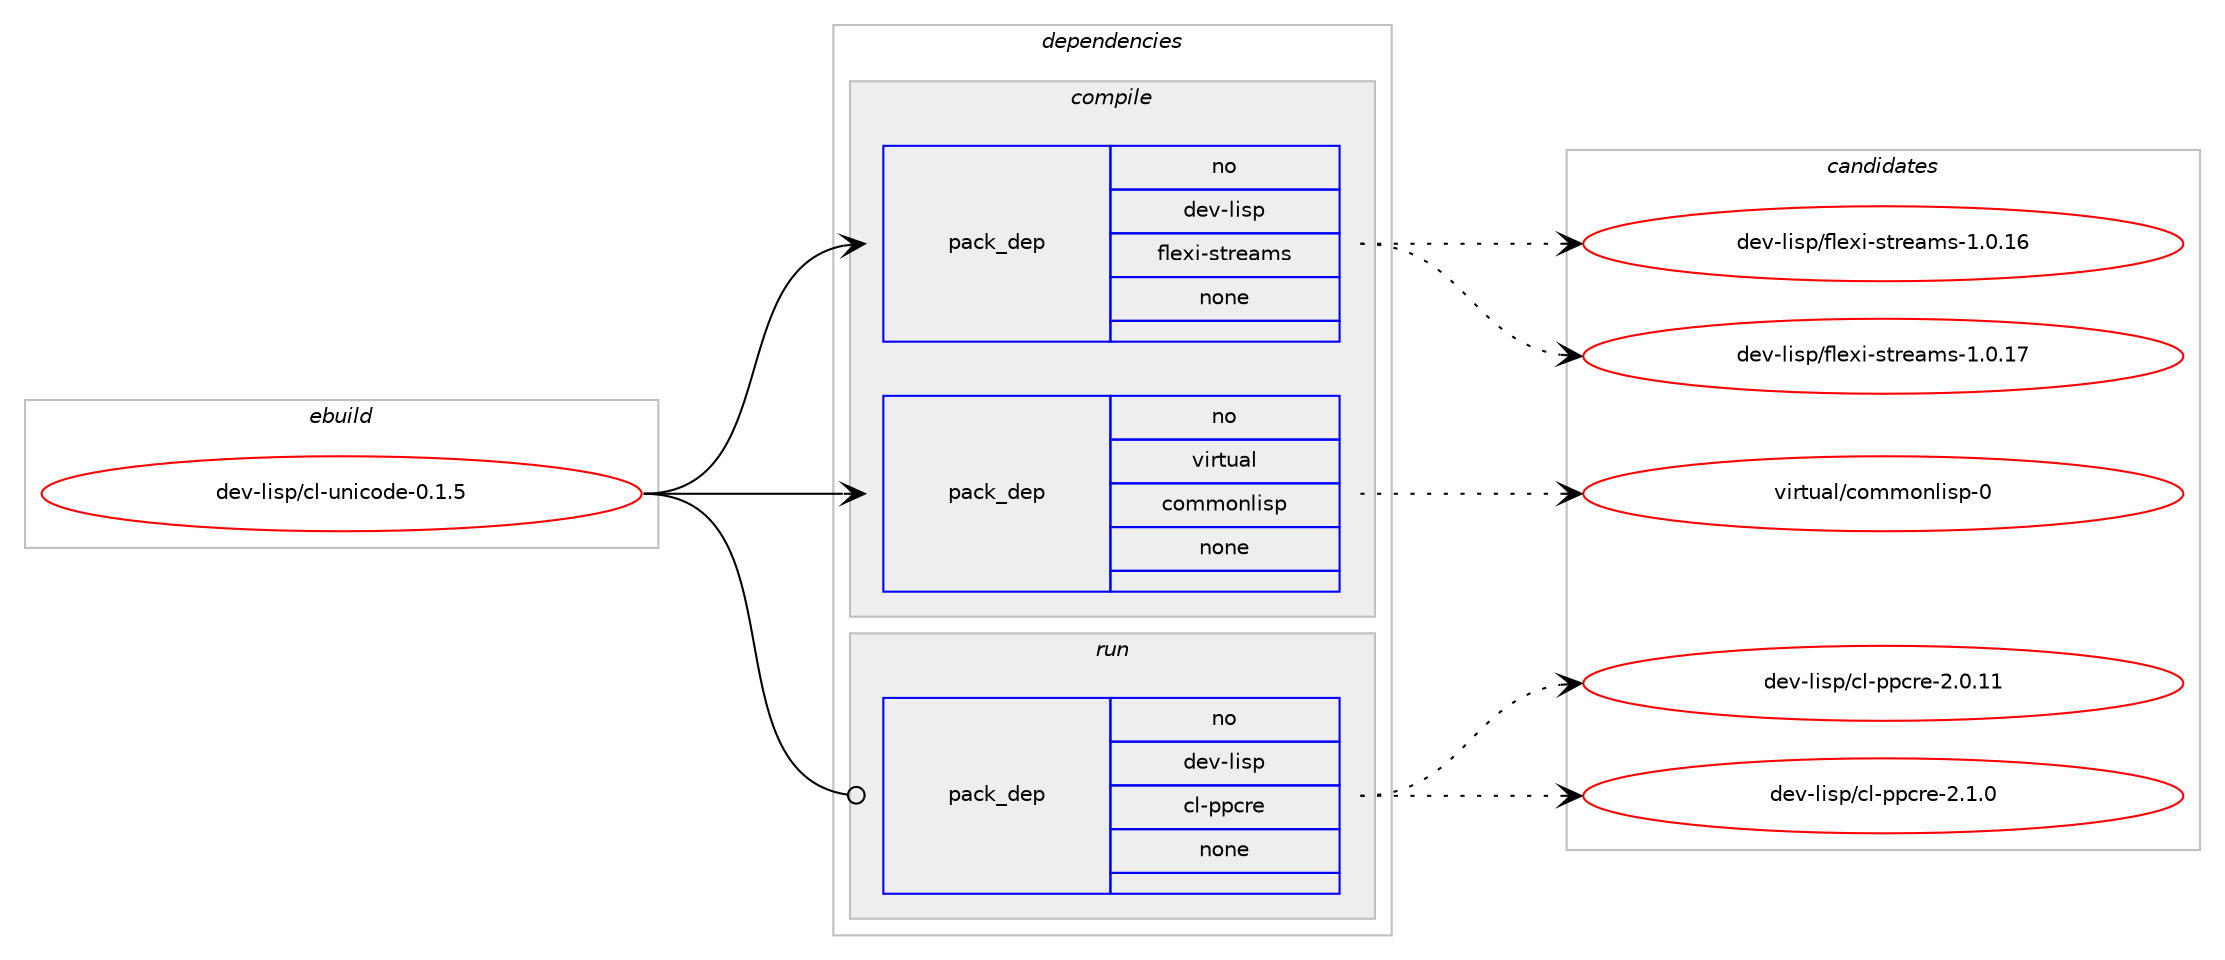 digraph prolog {

# *************
# Graph options
# *************

newrank=true;
concentrate=true;
compound=true;
graph [rankdir=LR,fontname=Helvetica,fontsize=10,ranksep=1.5];#, ranksep=2.5, nodesep=0.2];
edge  [arrowhead=vee];
node  [fontname=Helvetica,fontsize=10];

# **********
# The ebuild
# **********

subgraph cluster_leftcol {
color=gray;
rank=same;
label=<<i>ebuild</i>>;
id [label="dev-lisp/cl-unicode-0.1.5", color=red, width=4, href="../dev-lisp/cl-unicode-0.1.5.svg"];
}

# ****************
# The dependencies
# ****************

subgraph cluster_midcol {
color=gray;
label=<<i>dependencies</i>>;
subgraph cluster_compile {
fillcolor="#eeeeee";
style=filled;
label=<<i>compile</i>>;
subgraph pack425565 {
dependency570052 [label=<<TABLE BORDER="0" CELLBORDER="1" CELLSPACING="0" CELLPADDING="4" WIDTH="220"><TR><TD ROWSPAN="6" CELLPADDING="30">pack_dep</TD></TR><TR><TD WIDTH="110">no</TD></TR><TR><TD>dev-lisp</TD></TR><TR><TD>flexi-streams</TD></TR><TR><TD>none</TD></TR><TR><TD></TD></TR></TABLE>>, shape=none, color=blue];
}
id:e -> dependency570052:w [weight=20,style="solid",arrowhead="vee"];
subgraph pack425566 {
dependency570053 [label=<<TABLE BORDER="0" CELLBORDER="1" CELLSPACING="0" CELLPADDING="4" WIDTH="220"><TR><TD ROWSPAN="6" CELLPADDING="30">pack_dep</TD></TR><TR><TD WIDTH="110">no</TD></TR><TR><TD>virtual</TD></TR><TR><TD>commonlisp</TD></TR><TR><TD>none</TD></TR><TR><TD></TD></TR></TABLE>>, shape=none, color=blue];
}
id:e -> dependency570053:w [weight=20,style="solid",arrowhead="vee"];
}
subgraph cluster_compileandrun {
fillcolor="#eeeeee";
style=filled;
label=<<i>compile and run</i>>;
}
subgraph cluster_run {
fillcolor="#eeeeee";
style=filled;
label=<<i>run</i>>;
subgraph pack425567 {
dependency570054 [label=<<TABLE BORDER="0" CELLBORDER="1" CELLSPACING="0" CELLPADDING="4" WIDTH="220"><TR><TD ROWSPAN="6" CELLPADDING="30">pack_dep</TD></TR><TR><TD WIDTH="110">no</TD></TR><TR><TD>dev-lisp</TD></TR><TR><TD>cl-ppcre</TD></TR><TR><TD>none</TD></TR><TR><TD></TD></TR></TABLE>>, shape=none, color=blue];
}
id:e -> dependency570054:w [weight=20,style="solid",arrowhead="odot"];
}
}

# **************
# The candidates
# **************

subgraph cluster_choices {
rank=same;
color=gray;
label=<<i>candidates</i>>;

subgraph choice425565 {
color=black;
nodesep=1;
choice1001011184510810511511247102108101120105451151161141019710911545494648464954 [label="dev-lisp/flexi-streams-1.0.16", color=red, width=4,href="../dev-lisp/flexi-streams-1.0.16.svg"];
choice1001011184510810511511247102108101120105451151161141019710911545494648464955 [label="dev-lisp/flexi-streams-1.0.17", color=red, width=4,href="../dev-lisp/flexi-streams-1.0.17.svg"];
dependency570052:e -> choice1001011184510810511511247102108101120105451151161141019710911545494648464954:w [style=dotted,weight="100"];
dependency570052:e -> choice1001011184510810511511247102108101120105451151161141019710911545494648464955:w [style=dotted,weight="100"];
}
subgraph choice425566 {
color=black;
nodesep=1;
choice1181051141161179710847991111091091111101081051151124548 [label="virtual/commonlisp-0", color=red, width=4,href="../virtual/commonlisp-0.svg"];
dependency570053:e -> choice1181051141161179710847991111091091111101081051151124548:w [style=dotted,weight="100"];
}
subgraph choice425567 {
color=black;
nodesep=1;
choice100101118451081051151124799108451121129911410145504648464949 [label="dev-lisp/cl-ppcre-2.0.11", color=red, width=4,href="../dev-lisp/cl-ppcre-2.0.11.svg"];
choice1001011184510810511511247991084511211299114101455046494648 [label="dev-lisp/cl-ppcre-2.1.0", color=red, width=4,href="../dev-lisp/cl-ppcre-2.1.0.svg"];
dependency570054:e -> choice100101118451081051151124799108451121129911410145504648464949:w [style=dotted,weight="100"];
dependency570054:e -> choice1001011184510810511511247991084511211299114101455046494648:w [style=dotted,weight="100"];
}
}

}
